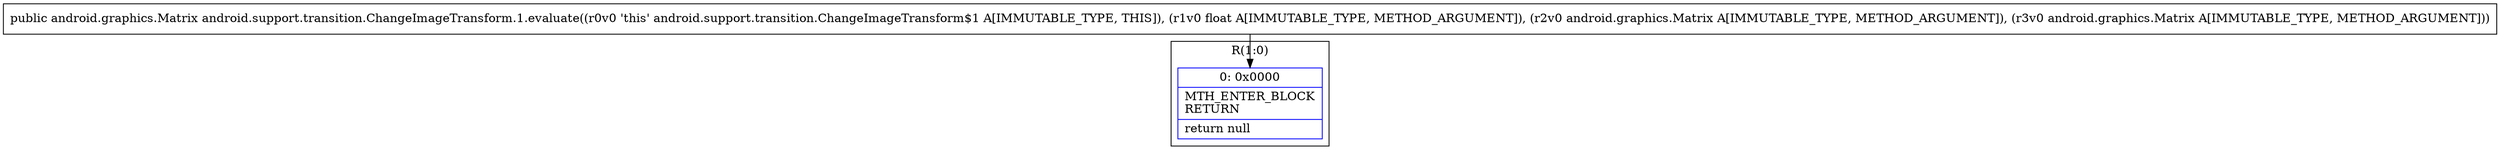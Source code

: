 digraph "CFG forandroid.support.transition.ChangeImageTransform.1.evaluate(FLandroid\/graphics\/Matrix;Landroid\/graphics\/Matrix;)Landroid\/graphics\/Matrix;" {
subgraph cluster_Region_1003484648 {
label = "R(1:0)";
node [shape=record,color=blue];
Node_0 [shape=record,label="{0\:\ 0x0000|MTH_ENTER_BLOCK\lRETURN\l|return null\l}"];
}
MethodNode[shape=record,label="{public android.graphics.Matrix android.support.transition.ChangeImageTransform.1.evaluate((r0v0 'this' android.support.transition.ChangeImageTransform$1 A[IMMUTABLE_TYPE, THIS]), (r1v0 float A[IMMUTABLE_TYPE, METHOD_ARGUMENT]), (r2v0 android.graphics.Matrix A[IMMUTABLE_TYPE, METHOD_ARGUMENT]), (r3v0 android.graphics.Matrix A[IMMUTABLE_TYPE, METHOD_ARGUMENT])) }"];
MethodNode -> Node_0;
}

